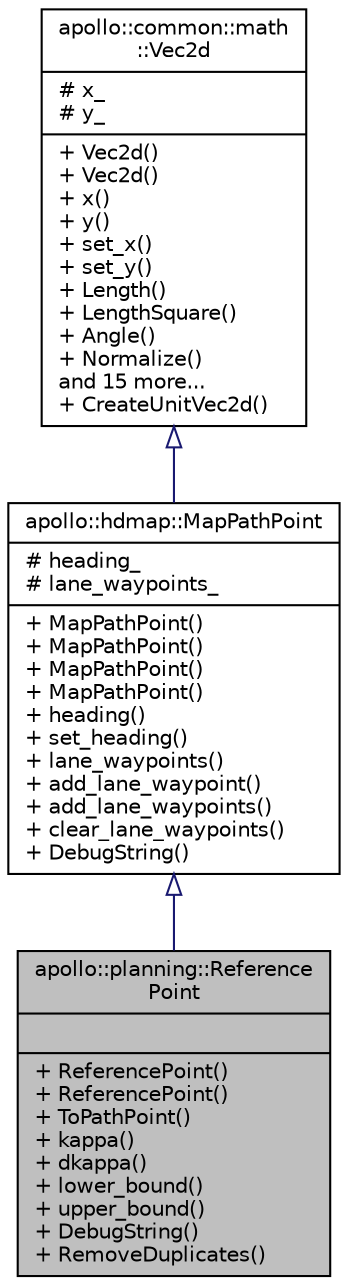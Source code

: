 digraph "apollo::planning::ReferencePoint"
{
  edge [fontname="Helvetica",fontsize="10",labelfontname="Helvetica",labelfontsize="10"];
  node [fontname="Helvetica",fontsize="10",shape=record];
  Node1 [label="{apollo::planning::Reference\lPoint\n||+ ReferencePoint()\l+ ReferencePoint()\l+ ToPathPoint()\l+ kappa()\l+ dkappa()\l+ lower_bound()\l+ upper_bound()\l+ DebugString()\l+ RemoveDuplicates()\l}",height=0.2,width=0.4,color="black", fillcolor="grey75", style="filled" fontcolor="black"];
  Node2 -> Node1 [dir="back",color="midnightblue",fontsize="10",style="solid",arrowtail="onormal",fontname="Helvetica"];
  Node2 [label="{apollo::hdmap::MapPathPoint\n|# heading_\l# lane_waypoints_\l|+ MapPathPoint()\l+ MapPathPoint()\l+ MapPathPoint()\l+ MapPathPoint()\l+ heading()\l+ set_heading()\l+ lane_waypoints()\l+ add_lane_waypoint()\l+ add_lane_waypoints()\l+ clear_lane_waypoints()\l+ DebugString()\l}",height=0.2,width=0.4,color="black", fillcolor="white", style="filled",URL="$classapollo_1_1hdmap_1_1MapPathPoint.html"];
  Node3 -> Node2 [dir="back",color="midnightblue",fontsize="10",style="solid",arrowtail="onormal",fontname="Helvetica"];
  Node3 [label="{apollo::common::math\l::Vec2d\n|# x_\l# y_\l|+ Vec2d()\l+ Vec2d()\l+ x()\l+ y()\l+ set_x()\l+ set_y()\l+ Length()\l+ LengthSquare()\l+ Angle()\l+ Normalize()\land 15 more...\l+ CreateUnitVec2d()\l}",height=0.2,width=0.4,color="black", fillcolor="white", style="filled",URL="$classapollo_1_1common_1_1math_1_1Vec2d.html",tooltip="Implements a class of 2-dimensional vectors. "];
}
